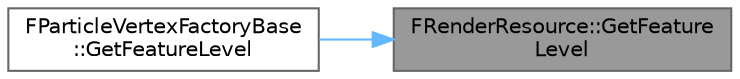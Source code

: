 digraph "FRenderResource::GetFeatureLevel"
{
 // INTERACTIVE_SVG=YES
 // LATEX_PDF_SIZE
  bgcolor="transparent";
  edge [fontname=Helvetica,fontsize=10,labelfontname=Helvetica,labelfontsize=10];
  node [fontname=Helvetica,fontsize=10,shape=box,height=0.2,width=0.4];
  rankdir="RL";
  Node1 [id="Node000001",label="FRenderResource::GetFeature\lLevel",height=0.2,width=0.4,color="gray40", fillcolor="grey60", style="filled", fontcolor="black",tooltip=" "];
  Node1 -> Node2 [id="edge1_Node000001_Node000002",dir="back",color="steelblue1",style="solid",tooltip=" "];
  Node2 [id="Node000002",label="FParticleVertexFactoryBase\l::GetFeatureLevel",height=0.2,width=0.4,color="grey40", fillcolor="white", style="filled",URL="$dc/da5/classFParticleVertexFactoryBase.html#a9564f213f17462fac39a1e52f3c44d42",tooltip=" "];
}
